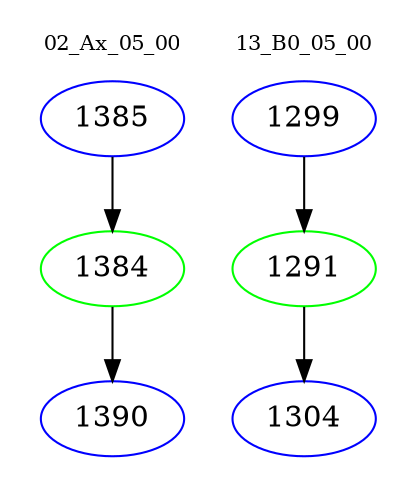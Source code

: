 digraph{
subgraph cluster_0 {
color = white
label = "02_Ax_05_00";
fontsize=10;
T0_1385 [label="1385", color="blue"]
T0_1385 -> T0_1384 [color="black"]
T0_1384 [label="1384", color="green"]
T0_1384 -> T0_1390 [color="black"]
T0_1390 [label="1390", color="blue"]
}
subgraph cluster_1 {
color = white
label = "13_B0_05_00";
fontsize=10;
T1_1299 [label="1299", color="blue"]
T1_1299 -> T1_1291 [color="black"]
T1_1291 [label="1291", color="green"]
T1_1291 -> T1_1304 [color="black"]
T1_1304 [label="1304", color="blue"]
}
}
